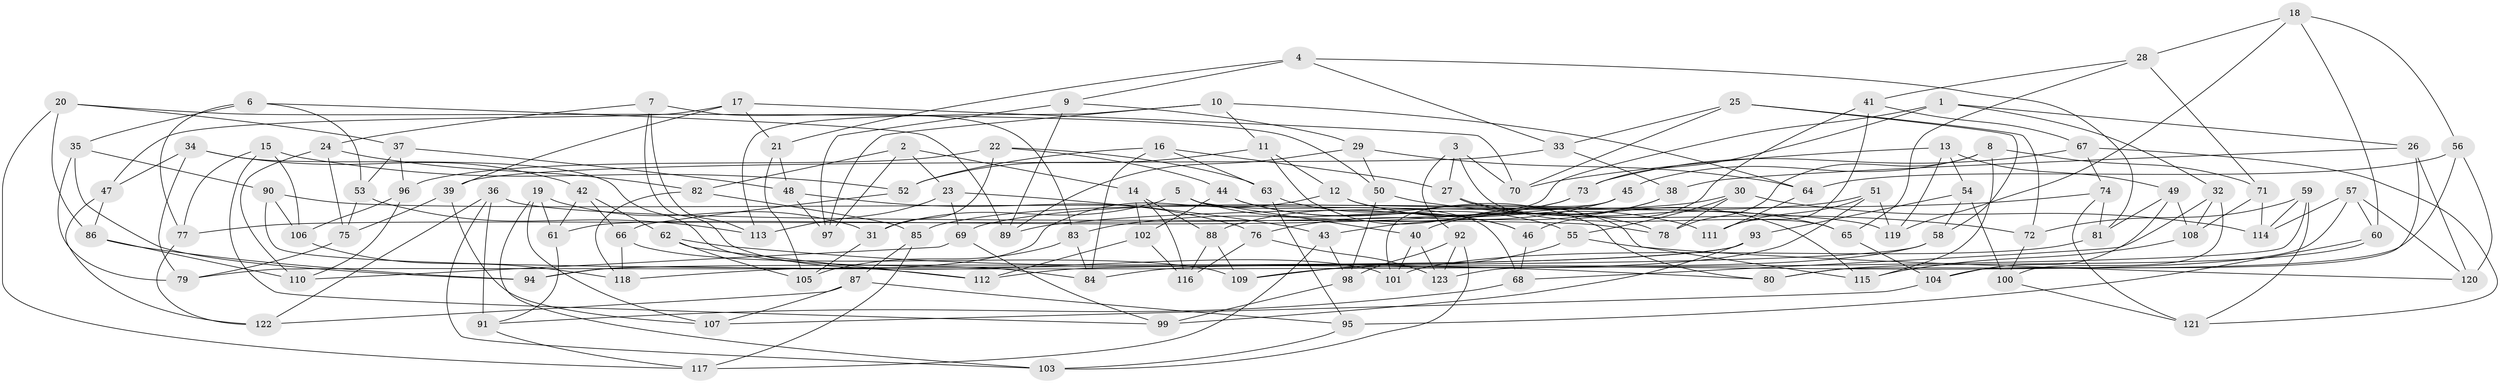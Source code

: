 // coarse degree distribution, {4: 0.7674418604651163, 3: 0.06976744186046512, 8: 0.046511627906976744, 7: 0.023255813953488372, 9: 0.023255813953488372, 5: 0.05813953488372093, 11: 0.011627906976744186}
// Generated by graph-tools (version 1.1) at 2025/02/03/04/25 22:02:06]
// undirected, 123 vertices, 246 edges
graph export_dot {
graph [start="1"]
  node [color=gray90,style=filled];
  1;
  2;
  3;
  4;
  5;
  6;
  7;
  8;
  9;
  10;
  11;
  12;
  13;
  14;
  15;
  16;
  17;
  18;
  19;
  20;
  21;
  22;
  23;
  24;
  25;
  26;
  27;
  28;
  29;
  30;
  31;
  32;
  33;
  34;
  35;
  36;
  37;
  38;
  39;
  40;
  41;
  42;
  43;
  44;
  45;
  46;
  47;
  48;
  49;
  50;
  51;
  52;
  53;
  54;
  55;
  56;
  57;
  58;
  59;
  60;
  61;
  62;
  63;
  64;
  65;
  66;
  67;
  68;
  69;
  70;
  71;
  72;
  73;
  74;
  75;
  76;
  77;
  78;
  79;
  80;
  81;
  82;
  83;
  84;
  85;
  86;
  87;
  88;
  89;
  90;
  91;
  92;
  93;
  94;
  95;
  96;
  97;
  98;
  99;
  100;
  101;
  102;
  103;
  104;
  105;
  106;
  107;
  108;
  109;
  110;
  111;
  112;
  113;
  114;
  115;
  116;
  117;
  118;
  119;
  120;
  121;
  122;
  123;
  1 -- 61;
  1 -- 32;
  1 -- 26;
  1 -- 73;
  2 -- 97;
  2 -- 14;
  2 -- 23;
  2 -- 82;
  3 -- 27;
  3 -- 70;
  3 -- 65;
  3 -- 92;
  4 -- 9;
  4 -- 81;
  4 -- 33;
  4 -- 21;
  5 -- 46;
  5 -- 68;
  5 -- 31;
  5 -- 40;
  6 -- 77;
  6 -- 35;
  6 -- 53;
  6 -- 89;
  7 -- 101;
  7 -- 83;
  7 -- 24;
  7 -- 113;
  8 -- 45;
  8 -- 115;
  8 -- 78;
  8 -- 71;
  9 -- 29;
  9 -- 89;
  9 -- 97;
  10 -- 113;
  10 -- 64;
  10 -- 11;
  10 -- 97;
  11 -- 52;
  11 -- 12;
  11 -- 115;
  12 -- 94;
  12 -- 78;
  12 -- 111;
  13 -- 49;
  13 -- 70;
  13 -- 119;
  13 -- 54;
  14 -- 88;
  14 -- 116;
  14 -- 102;
  15 -- 99;
  15 -- 77;
  15 -- 106;
  15 -- 52;
  16 -- 27;
  16 -- 63;
  16 -- 52;
  16 -- 84;
  17 -- 21;
  17 -- 47;
  17 -- 39;
  17 -- 70;
  18 -- 56;
  18 -- 28;
  18 -- 119;
  18 -- 60;
  19 -- 103;
  19 -- 107;
  19 -- 31;
  19 -- 61;
  20 -- 50;
  20 -- 86;
  20 -- 37;
  20 -- 117;
  21 -- 105;
  21 -- 48;
  22 -- 44;
  22 -- 31;
  22 -- 63;
  22 -- 96;
  23 -- 69;
  23 -- 113;
  23 -- 43;
  24 -- 110;
  24 -- 82;
  24 -- 75;
  25 -- 33;
  25 -- 70;
  25 -- 58;
  25 -- 72;
  26 -- 38;
  26 -- 120;
  26 -- 104;
  27 -- 65;
  27 -- 115;
  28 -- 41;
  28 -- 71;
  28 -- 65;
  29 -- 50;
  29 -- 89;
  29 -- 64;
  30 -- 78;
  30 -- 114;
  30 -- 55;
  30 -- 85;
  31 -- 105;
  32 -- 68;
  32 -- 108;
  32 -- 100;
  33 -- 38;
  33 -- 39;
  34 -- 42;
  34 -- 47;
  34 -- 79;
  34 -- 84;
  35 -- 90;
  35 -- 94;
  35 -- 79;
  36 -- 78;
  36 -- 103;
  36 -- 122;
  36 -- 91;
  37 -- 53;
  37 -- 96;
  37 -- 48;
  38 -- 43;
  38 -- 40;
  39 -- 107;
  39 -- 75;
  40 -- 101;
  40 -- 123;
  41 -- 67;
  41 -- 111;
  41 -- 46;
  42 -- 61;
  42 -- 66;
  42 -- 62;
  43 -- 98;
  43 -- 117;
  44 -- 55;
  44 -- 46;
  44 -- 102;
  45 -- 77;
  45 -- 101;
  45 -- 76;
  46 -- 68;
  47 -- 122;
  47 -- 86;
  48 -- 97;
  48 -- 76;
  49 -- 81;
  49 -- 108;
  49 -- 104;
  50 -- 72;
  50 -- 98;
  51 -- 84;
  51 -- 111;
  51 -- 119;
  51 -- 69;
  52 -- 66;
  53 -- 113;
  53 -- 75;
  54 -- 58;
  54 -- 100;
  54 -- 93;
  55 -- 120;
  55 -- 109;
  56 -- 80;
  56 -- 64;
  56 -- 120;
  57 -- 123;
  57 -- 114;
  57 -- 60;
  57 -- 120;
  58 -- 112;
  58 -- 109;
  59 -- 72;
  59 -- 79;
  59 -- 121;
  59 -- 114;
  60 -- 95;
  60 -- 80;
  61 -- 91;
  62 -- 105;
  62 -- 112;
  62 -- 80;
  63 -- 80;
  63 -- 95;
  64 -- 111;
  65 -- 104;
  66 -- 118;
  66 -- 109;
  67 -- 121;
  67 -- 73;
  67 -- 74;
  68 -- 91;
  69 -- 99;
  69 -- 110;
  71 -- 108;
  71 -- 114;
  72 -- 100;
  73 -- 88;
  73 -- 83;
  74 -- 89;
  74 -- 81;
  74 -- 121;
  75 -- 79;
  76 -- 116;
  76 -- 123;
  77 -- 122;
  81 -- 101;
  82 -- 85;
  82 -- 118;
  83 -- 84;
  83 -- 105;
  85 -- 87;
  85 -- 117;
  86 -- 110;
  86 -- 94;
  87 -- 107;
  87 -- 95;
  87 -- 122;
  88 -- 109;
  88 -- 116;
  90 -- 119;
  90 -- 112;
  90 -- 106;
  91 -- 117;
  92 -- 123;
  92 -- 98;
  92 -- 103;
  93 -- 118;
  93 -- 99;
  93 -- 94;
  95 -- 103;
  96 -- 106;
  96 -- 110;
  98 -- 99;
  100 -- 121;
  102 -- 112;
  102 -- 116;
  104 -- 107;
  106 -- 118;
  108 -- 115;
}
